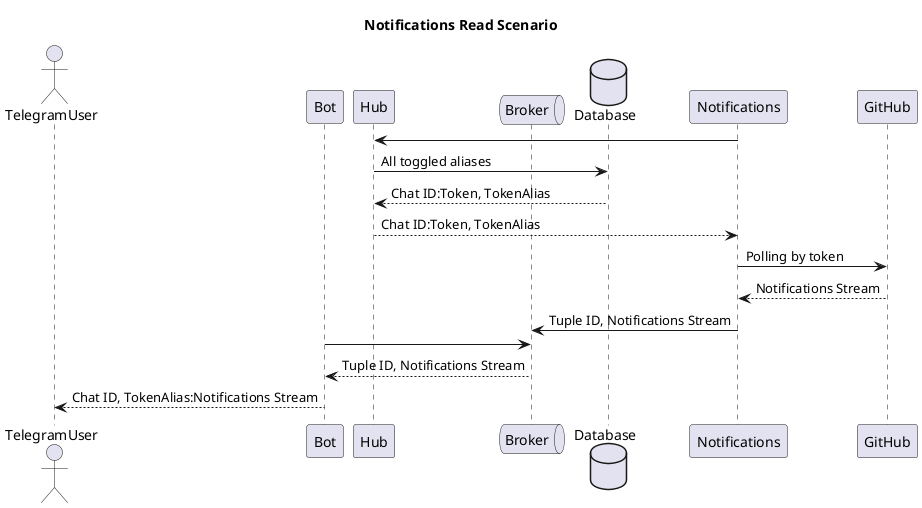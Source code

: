 @startuml
title Notifications Read Scenario
actor       TelegramUser as user
participant Bot as bot
participant Hub as hub
queue Broker as broker
database    Database    as db
participant Notifications as notifications
participant GitHub as github

notifications -> hub
hub -> db: All toggled aliases
db --> hub: Chat ID:Token, TokenAlias
hub --> notifications: Chat ID:Token, TokenAlias
notifications -> github: Polling by token
github --> notifications: Notifications Stream
notifications -> broker: Tuple ID, Notifications Stream
bot -> broker
broker --> bot: Tuple ID, Notifications Stream
bot --> user: Chat ID, TokenAlias:Notifications Stream
@enduml

